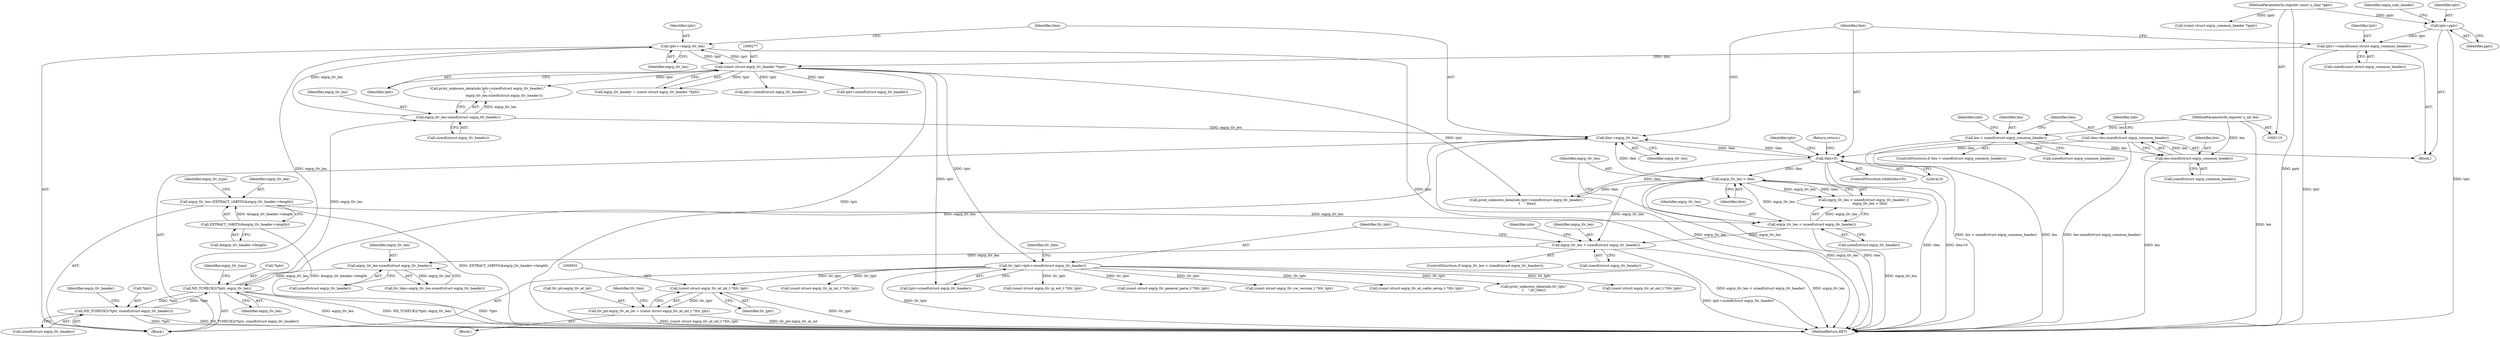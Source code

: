 digraph "0_tcpdump_de981e6070d168b58ec1bb0713ded77ed4ad87f4@pointer" {
"1000930" [label="(Call,(const struct eigrp_tlv_at_int_t *)tlv_tptr)"];
"1000341" [label="(Call,tlv_tptr=tptr+sizeof(struct eigrp_tlv_header))"];
"1000276" [label="(Call,(const struct eigrp_tlv_header *)tptr)"];
"1001285" [label="(Call,tptr+=eigrp_tlv_len)"];
"1000353" [label="(Call,ND_TCHECK2(*tptr, eigrp_tlv_len))"];
"1000269" [label="(Call,ND_TCHECK2(*tptr, sizeof(struct eigrp_tlv_header)))"];
"1000349" [label="(Call,eigrp_tlv_len-sizeof(struct eigrp_tlv_header))"];
"1000326" [label="(Call,eigrp_tlv_len < sizeof(struct eigrp_tlv_header))"];
"1000295" [label="(Call,eigrp_tlv_len < sizeof(struct eigrp_tlv_header))"];
"1000279" [label="(Call,eigrp_tlv_len=EXTRACT_16BITS(&eigrp_tlv_header->length))"];
"1000281" [label="(Call,EXTRACT_16BITS(&eigrp_tlv_header->length))"];
"1000299" [label="(Call,eigrp_tlv_len > tlen)"];
"1000265" [label="(Call,tlen>0)"];
"1000200" [label="(Call,tlen=len-sizeof(struct eigrp_common_header))"];
"1000202" [label="(Call,len-sizeof(struct eigrp_common_header))"];
"1000176" [label="(Call,len < sizeof(struct eigrp_common_header))"];
"1000113" [label="(MethodParameterIn,register u_int len)"];
"1001288" [label="(Call,tlen-=eigrp_tlv_len)"];
"1001281" [label="(Call,eigrp_tlv_len-sizeof(struct eigrp_tlv_header))"];
"1000260" [label="(Call,tptr+=sizeof(const struct eigrp_common_header))"];
"1000127" [label="(Call,tptr=pptr)"];
"1000112" [label="(MethodParameterIn,register const u_char *pptr)"];
"1000926" [label="(Call,tlv_ptr.eigrp_tlv_at_int = (const struct eigrp_tlv_at_int_t *)tlv_tptr)"];
"1000351" [label="(Call,sizeof(struct eigrp_tlv_header))"];
"1000365" [label="(Call,(const struct eigrp_tlv_general_parm_t *)tlv_tptr)"];
"1000202" [label="(Call,len-sizeof(struct eigrp_common_header))"];
"1000930" [label="(Call,(const struct eigrp_tlv_at_int_t *)tlv_tptr)"];
"1000295" [label="(Call,eigrp_tlv_len < sizeof(struct eigrp_tlv_header))"];
"1000287" [label="(Identifier,eigrp_tlv_type)"];
"1000129" [label="(Identifier,pptr)"];
"1000327" [label="(Identifier,eigrp_tlv_len)"];
"1000353" [label="(Call,ND_TCHECK2(*tptr, eigrp_tlv_len))"];
"1000440" [label="(Call,(const struct eigrp_tlv_sw_version_t *)tlv_tptr)"];
"1000868" [label="(Call,(const struct eigrp_tlv_at_cable_setup_t *)tlv_tptr)"];
"1000269" [label="(Call,ND_TCHECK2(*tptr, sizeof(struct eigrp_tlv_header)))"];
"1000300" [label="(Identifier,eigrp_tlv_len)"];
"1000932" [label="(Identifier,tlv_tptr)"];
"1000296" [label="(Identifier,eigrp_tlv_len)"];
"1000356" [label="(Identifier,eigrp_tlv_len)"];
"1000272" [label="(Call,sizeof(struct eigrp_tlv_header))"];
"1000262" [label="(Call,sizeof(const struct eigrp_common_header))"];
"1001297" [label="(MethodReturn,RET)"];
"1000260" [label="(Call,tptr+=sizeof(const struct eigrp_common_header))"];
"1000297" [label="(Call,sizeof(struct eigrp_tlv_header))"];
"1001283" [label="(Call,sizeof(struct eigrp_tlv_header))"];
"1000200" [label="(Call,tlen=len-sizeof(struct eigrp_common_header))"];
"1000341" [label="(Call,tlv_tptr=tptr+sizeof(struct eigrp_tlv_header))"];
"1000267" [label="(Literal,0)"];
"1001274" [label="(Call,print_unknown_data(ndo,tptr+sizeof(struct eigrp_tlv_header),\"\n\t    \",\n                               eigrp_tlv_len-sizeof(struct eigrp_tlv_header)))"];
"1000301" [label="(Identifier,tlen)"];
"1000183" [label="(Identifier,ndo)"];
"1000328" [label="(Call,sizeof(struct eigrp_tlv_header))"];
"1001289" [label="(Identifier,tlen)"];
"1000354" [label="(Call,*tptr)"];
"1000326" [label="(Call,eigrp_tlv_len < sizeof(struct eigrp_tlv_header))"];
"1001262" [label="(Call,print_unknown_data(ndo,tlv_tptr,\"\n\t    \",tlv_tlen))"];
"1001069" [label="(Call,(const struct eigrp_tlv_at_ext_t *)tlv_tptr)"];
"1000348" [label="(Identifier,tlv_tlen)"];
"1000203" [label="(Identifier,len)"];
"1000281" [label="(Call,EXTRACT_16BITS(&eigrp_tlv_header->length))"];
"1000274" [label="(Call,eigrp_tlv_header = (const struct eigrp_tlv_header *)tptr)"];
"1000204" [label="(Call,sizeof(struct eigrp_common_header))"];
"1001288" [label="(Call,tlen-=eigrp_tlv_len)"];
"1000261" [label="(Identifier,tptr)"];
"1001276" [label="(Call,tptr+sizeof(struct eigrp_tlv_header))"];
"1000176" [label="(Call,len < sizeof(struct eigrp_common_header))"];
"1000268" [label="(Block,)"];
"1000349" [label="(Call,eigrp_tlv_len-sizeof(struct eigrp_tlv_header))"];
"1000127" [label="(Call,tptr=pptr)"];
"1000175" [label="(ControlStructure,if (len < sizeof(struct eigrp_common_header)))"];
"1000178" [label="(Call,sizeof(struct eigrp_common_header))"];
"1000342" [label="(Identifier,tlv_tptr)"];
"1000266" [label="(Identifier,tlen)"];
"1000270" [label="(Call,*tptr)"];
"1000275" [label="(Identifier,eigrp_tlv_header)"];
"1000359" [label="(Block,)"];
"1000128" [label="(Identifier,tptr)"];
"1000299" [label="(Call,eigrp_tlv_len > tlen)"];
"1000113" [label="(MethodParameterIn,register u_int len)"];
"1000280" [label="(Identifier,eigrp_tlv_len)"];
"1000502" [label="(Call,(const struct eigrp_tlv_ip_int_t *)tlv_tptr)"];
"1000347" [label="(Call,tlv_tlen=eigrp_tlv_len-sizeof(struct eigrp_tlv_header))"];
"1000265" [label="(Call,tlen>0)"];
"1000305" [label="(Call,tptr+sizeof(struct eigrp_tlv_header))"];
"1000303" [label="(Call,print_unknown_data(ndo,tptr+sizeof(struct eigrp_tlv_header),\"\n\t    \",tlen))"];
"1000926" [label="(Call,tlv_ptr.eigrp_tlv_at_int = (const struct eigrp_tlv_at_int_t *)tlv_tptr)"];
"1000294" [label="(Call,eigrp_tlv_len < sizeof(struct eigrp_tlv_header) ||\n            eigrp_tlv_len > tlen)"];
"1001282" [label="(Identifier,eigrp_tlv_len)"];
"1001286" [label="(Identifier,tptr)"];
"1000177" [label="(Identifier,len)"];
"1000112" [label="(MethodParameterIn,register const u_char *pptr)"];
"1000927" [label="(Call,tlv_ptr.eigrp_tlv_at_int)"];
"1000343" [label="(Call,tptr+sizeof(struct eigrp_tlv_header))"];
"1000131" [label="(Identifier,eigrp_com_header)"];
"1000132" [label="(Call,(const struct eigrp_common_header *)pptr)"];
"1000278" [label="(Identifier,tptr)"];
"1000279" [label="(Call,eigrp_tlv_len=EXTRACT_16BITS(&eigrp_tlv_header->length))"];
"1000271" [label="(Identifier,tptr)"];
"1001281" [label="(Call,eigrp_tlv_len-sizeof(struct eigrp_tlv_header))"];
"1000325" [label="(ControlStructure,if (eigrp_tlv_len < sizeof(struct eigrp_tlv_header)))"];
"1000201" [label="(Identifier,tlen)"];
"1000208" [label="(Identifier,ndo)"];
"1000276" [label="(Call,(const struct eigrp_tlv_header *)tptr)"];
"1001290" [label="(Identifier,eigrp_tlv_len)"];
"1000282" [label="(Call,&eigrp_tlv_header->length)"];
"1000114" [label="(Block,)"];
"1000358" [label="(Identifier,eigrp_tlv_type)"];
"1001291" [label="(Return,return;)"];
"1000264" [label="(ControlStructure,while(tlen>0))"];
"1000350" [label="(Identifier,eigrp_tlv_len)"];
"1000935" [label="(Identifier,tlv_tlen)"];
"1000661" [label="(Call,(const struct eigrp_tlv_ip_ext_t *)tlv_tptr)"];
"1001285" [label="(Call,tptr+=eigrp_tlv_len)"];
"1000333" [label="(Identifier,ndo)"];
"1001287" [label="(Identifier,eigrp_tlv_len)"];
"1000930" -> "1000926"  [label="AST: "];
"1000930" -> "1000932"  [label="CFG: "];
"1000931" -> "1000930"  [label="AST: "];
"1000932" -> "1000930"  [label="AST: "];
"1000926" -> "1000930"  [label="CFG: "];
"1000930" -> "1001297"  [label="DDG: tlv_tptr"];
"1000930" -> "1000926"  [label="DDG: tlv_tptr"];
"1000341" -> "1000930"  [label="DDG: tlv_tptr"];
"1000341" -> "1000268"  [label="AST: "];
"1000341" -> "1000343"  [label="CFG: "];
"1000342" -> "1000341"  [label="AST: "];
"1000343" -> "1000341"  [label="AST: "];
"1000348" -> "1000341"  [label="CFG: "];
"1000341" -> "1001297"  [label="DDG: tptr+sizeof(struct eigrp_tlv_header)"];
"1000341" -> "1001297"  [label="DDG: tlv_tptr"];
"1000276" -> "1000341"  [label="DDG: tptr"];
"1000341" -> "1000365"  [label="DDG: tlv_tptr"];
"1000341" -> "1000440"  [label="DDG: tlv_tptr"];
"1000341" -> "1000502"  [label="DDG: tlv_tptr"];
"1000341" -> "1000661"  [label="DDG: tlv_tptr"];
"1000341" -> "1000868"  [label="DDG: tlv_tptr"];
"1000341" -> "1001069"  [label="DDG: tlv_tptr"];
"1000341" -> "1001262"  [label="DDG: tlv_tptr"];
"1000276" -> "1000274"  [label="AST: "];
"1000276" -> "1000278"  [label="CFG: "];
"1000277" -> "1000276"  [label="AST: "];
"1000278" -> "1000276"  [label="AST: "];
"1000274" -> "1000276"  [label="CFG: "];
"1000276" -> "1001297"  [label="DDG: tptr"];
"1000276" -> "1000274"  [label="DDG: tptr"];
"1001285" -> "1000276"  [label="DDG: tptr"];
"1000260" -> "1000276"  [label="DDG: tptr"];
"1000276" -> "1000303"  [label="DDG: tptr"];
"1000276" -> "1000305"  [label="DDG: tptr"];
"1000276" -> "1000343"  [label="DDG: tptr"];
"1000276" -> "1001274"  [label="DDG: tptr"];
"1000276" -> "1001276"  [label="DDG: tptr"];
"1000276" -> "1001285"  [label="DDG: tptr"];
"1001285" -> "1000268"  [label="AST: "];
"1001285" -> "1001287"  [label="CFG: "];
"1001286" -> "1001285"  [label="AST: "];
"1001287" -> "1001285"  [label="AST: "];
"1001289" -> "1001285"  [label="CFG: "];
"1001285" -> "1001297"  [label="DDG: tptr"];
"1000353" -> "1001285"  [label="DDG: eigrp_tlv_len"];
"1001281" -> "1001285"  [label="DDG: eigrp_tlv_len"];
"1000353" -> "1000268"  [label="AST: "];
"1000353" -> "1000356"  [label="CFG: "];
"1000354" -> "1000353"  [label="AST: "];
"1000356" -> "1000353"  [label="AST: "];
"1000358" -> "1000353"  [label="CFG: "];
"1000353" -> "1001297"  [label="DDG: eigrp_tlv_len"];
"1000353" -> "1001297"  [label="DDG: ND_TCHECK2(*tptr, eigrp_tlv_len)"];
"1000353" -> "1001297"  [label="DDG: *tptr"];
"1000353" -> "1000269"  [label="DDG: *tptr"];
"1000269" -> "1000353"  [label="DDG: *tptr"];
"1000349" -> "1000353"  [label="DDG: eigrp_tlv_len"];
"1000353" -> "1001281"  [label="DDG: eigrp_tlv_len"];
"1000353" -> "1001288"  [label="DDG: eigrp_tlv_len"];
"1000269" -> "1000268"  [label="AST: "];
"1000269" -> "1000272"  [label="CFG: "];
"1000270" -> "1000269"  [label="AST: "];
"1000272" -> "1000269"  [label="AST: "];
"1000275" -> "1000269"  [label="CFG: "];
"1000269" -> "1001297"  [label="DDG: ND_TCHECK2(*tptr, sizeof(struct eigrp_tlv_header))"];
"1000269" -> "1001297"  [label="DDG: *tptr"];
"1000349" -> "1000347"  [label="AST: "];
"1000349" -> "1000351"  [label="CFG: "];
"1000350" -> "1000349"  [label="AST: "];
"1000351" -> "1000349"  [label="AST: "];
"1000347" -> "1000349"  [label="CFG: "];
"1000349" -> "1000347"  [label="DDG: eigrp_tlv_len"];
"1000326" -> "1000349"  [label="DDG: eigrp_tlv_len"];
"1000326" -> "1000325"  [label="AST: "];
"1000326" -> "1000328"  [label="CFG: "];
"1000327" -> "1000326"  [label="AST: "];
"1000328" -> "1000326"  [label="AST: "];
"1000333" -> "1000326"  [label="CFG: "];
"1000342" -> "1000326"  [label="CFG: "];
"1000326" -> "1001297"  [label="DDG: eigrp_tlv_len < sizeof(struct eigrp_tlv_header)"];
"1000326" -> "1001297"  [label="DDG: eigrp_tlv_len"];
"1000295" -> "1000326"  [label="DDG: eigrp_tlv_len"];
"1000299" -> "1000326"  [label="DDG: eigrp_tlv_len"];
"1000295" -> "1000294"  [label="AST: "];
"1000295" -> "1000297"  [label="CFG: "];
"1000296" -> "1000295"  [label="AST: "];
"1000297" -> "1000295"  [label="AST: "];
"1000300" -> "1000295"  [label="CFG: "];
"1000294" -> "1000295"  [label="CFG: "];
"1000295" -> "1001297"  [label="DDG: eigrp_tlv_len"];
"1000295" -> "1000294"  [label="DDG: eigrp_tlv_len"];
"1000279" -> "1000295"  [label="DDG: eigrp_tlv_len"];
"1000295" -> "1000299"  [label="DDG: eigrp_tlv_len"];
"1000279" -> "1000268"  [label="AST: "];
"1000279" -> "1000281"  [label="CFG: "];
"1000280" -> "1000279"  [label="AST: "];
"1000281" -> "1000279"  [label="AST: "];
"1000287" -> "1000279"  [label="CFG: "];
"1000279" -> "1001297"  [label="DDG: EXTRACT_16BITS(&eigrp_tlv_header->length)"];
"1000281" -> "1000279"  [label="DDG: &eigrp_tlv_header->length"];
"1000281" -> "1000282"  [label="CFG: "];
"1000282" -> "1000281"  [label="AST: "];
"1000281" -> "1001297"  [label="DDG: &eigrp_tlv_header->length"];
"1000299" -> "1000294"  [label="AST: "];
"1000299" -> "1000301"  [label="CFG: "];
"1000300" -> "1000299"  [label="AST: "];
"1000301" -> "1000299"  [label="AST: "];
"1000294" -> "1000299"  [label="CFG: "];
"1000299" -> "1001297"  [label="DDG: tlen"];
"1000299" -> "1001297"  [label="DDG: eigrp_tlv_len"];
"1000299" -> "1000294"  [label="DDG: eigrp_tlv_len"];
"1000299" -> "1000294"  [label="DDG: tlen"];
"1000265" -> "1000299"  [label="DDG: tlen"];
"1000299" -> "1000303"  [label="DDG: tlen"];
"1000299" -> "1001288"  [label="DDG: tlen"];
"1000265" -> "1000264"  [label="AST: "];
"1000265" -> "1000267"  [label="CFG: "];
"1000266" -> "1000265"  [label="AST: "];
"1000267" -> "1000265"  [label="AST: "];
"1000271" -> "1000265"  [label="CFG: "];
"1001291" -> "1000265"  [label="CFG: "];
"1000265" -> "1001297"  [label="DDG: tlen>0"];
"1000265" -> "1001297"  [label="DDG: tlen"];
"1000200" -> "1000265"  [label="DDG: tlen"];
"1001288" -> "1000265"  [label="DDG: tlen"];
"1000265" -> "1000303"  [label="DDG: tlen"];
"1000265" -> "1001288"  [label="DDG: tlen"];
"1000200" -> "1000114"  [label="AST: "];
"1000200" -> "1000202"  [label="CFG: "];
"1000201" -> "1000200"  [label="AST: "];
"1000202" -> "1000200"  [label="AST: "];
"1000208" -> "1000200"  [label="CFG: "];
"1000200" -> "1001297"  [label="DDG: len-sizeof(struct eigrp_common_header)"];
"1000202" -> "1000200"  [label="DDG: len"];
"1000202" -> "1000204"  [label="CFG: "];
"1000203" -> "1000202"  [label="AST: "];
"1000204" -> "1000202"  [label="AST: "];
"1000202" -> "1001297"  [label="DDG: len"];
"1000176" -> "1000202"  [label="DDG: len"];
"1000113" -> "1000202"  [label="DDG: len"];
"1000176" -> "1000175"  [label="AST: "];
"1000176" -> "1000178"  [label="CFG: "];
"1000177" -> "1000176"  [label="AST: "];
"1000178" -> "1000176"  [label="AST: "];
"1000183" -> "1000176"  [label="CFG: "];
"1000201" -> "1000176"  [label="CFG: "];
"1000176" -> "1001297"  [label="DDG: len < sizeof(struct eigrp_common_header)"];
"1000176" -> "1001297"  [label="DDG: len"];
"1000113" -> "1000176"  [label="DDG: len"];
"1000113" -> "1000110"  [label="AST: "];
"1000113" -> "1001297"  [label="DDG: len"];
"1001288" -> "1000268"  [label="AST: "];
"1001288" -> "1001290"  [label="CFG: "];
"1001289" -> "1001288"  [label="AST: "];
"1001290" -> "1001288"  [label="AST: "];
"1000266" -> "1001288"  [label="CFG: "];
"1001288" -> "1001297"  [label="DDG: eigrp_tlv_len"];
"1001281" -> "1001288"  [label="DDG: eigrp_tlv_len"];
"1001281" -> "1001274"  [label="AST: "];
"1001281" -> "1001283"  [label="CFG: "];
"1001282" -> "1001281"  [label="AST: "];
"1001283" -> "1001281"  [label="AST: "];
"1001274" -> "1001281"  [label="CFG: "];
"1001281" -> "1001274"  [label="DDG: eigrp_tlv_len"];
"1000260" -> "1000114"  [label="AST: "];
"1000260" -> "1000262"  [label="CFG: "];
"1000261" -> "1000260"  [label="AST: "];
"1000262" -> "1000260"  [label="AST: "];
"1000266" -> "1000260"  [label="CFG: "];
"1000260" -> "1001297"  [label="DDG: tptr"];
"1000127" -> "1000260"  [label="DDG: tptr"];
"1000127" -> "1000114"  [label="AST: "];
"1000127" -> "1000129"  [label="CFG: "];
"1000128" -> "1000127"  [label="AST: "];
"1000129" -> "1000127"  [label="AST: "];
"1000131" -> "1000127"  [label="CFG: "];
"1000127" -> "1001297"  [label="DDG: tptr"];
"1000112" -> "1000127"  [label="DDG: pptr"];
"1000112" -> "1000110"  [label="AST: "];
"1000112" -> "1001297"  [label="DDG: pptr"];
"1000112" -> "1000132"  [label="DDG: pptr"];
"1000926" -> "1000359"  [label="AST: "];
"1000927" -> "1000926"  [label="AST: "];
"1000935" -> "1000926"  [label="CFG: "];
"1000926" -> "1001297"  [label="DDG: tlv_ptr.eigrp_tlv_at_int"];
"1000926" -> "1001297"  [label="DDG: (const struct eigrp_tlv_at_int_t *)tlv_tptr"];
}
